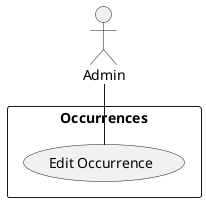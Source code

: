 @startuml Edit Occurence
rectangle "Occurrences"{
(Edit Occurrence)
}
actor :Admin:
Admin -- (Edit Occurrence)
@enduml

# Participating Actors

- Admin

# Preconditions
- Admin Loged in

# Flow of Events

1. Admin Presses Edit Occurrence button
    2. System opens Edit Occurence window and displayes all relevent information ie. type, mentors, notes ... 
3. Admin makes changes to feilds in Occurence edit window.
4. Admin Clicks save changes
    5. System saves changes and logs changes in Points
6. Admin Clicks close Edit Occurrence
    7. System Closes Edit Occurence
    8. System Returns to previous page that admin clicked Edit Occurrecne on

# Alternative Flow of Events

4a. Admin Clicks close Edit Occurrence
    5a. System Prompts Admin if they want to exit before saving
6a. Admin Clicks no
    7a. System Return to edit menue

4b. Admin Clicks close Edit Occurrence
    5b. System Prompts Admin if they want to exit before saving
6b. Admin Clicks yes
    7b. System Closes Edit Occurence
    8a. System Returns to previous page that admin clicked Edit Occurrecne on

# Postconditions

-Admin Loged in